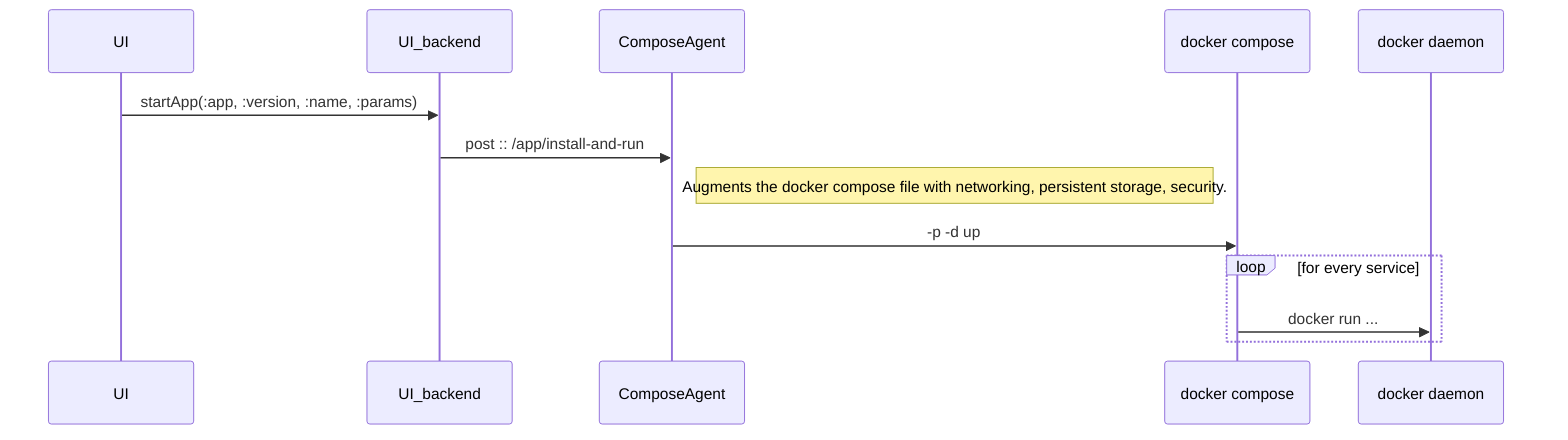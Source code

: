sequenceDiagram
    UI ->> UI_backend: startApp(:app, :version, :name, :params)
    UI_backend ->> ComposeAgent: post :: /app/install-and-run
    Note right of ComposeAgent: Augments the docker compose file with networking, persistent storage, security.
    ComposeAgent ->> docker compose: -p -d up
    loop for every service
        docker compose ->> docker daemon: docker run ...
    end